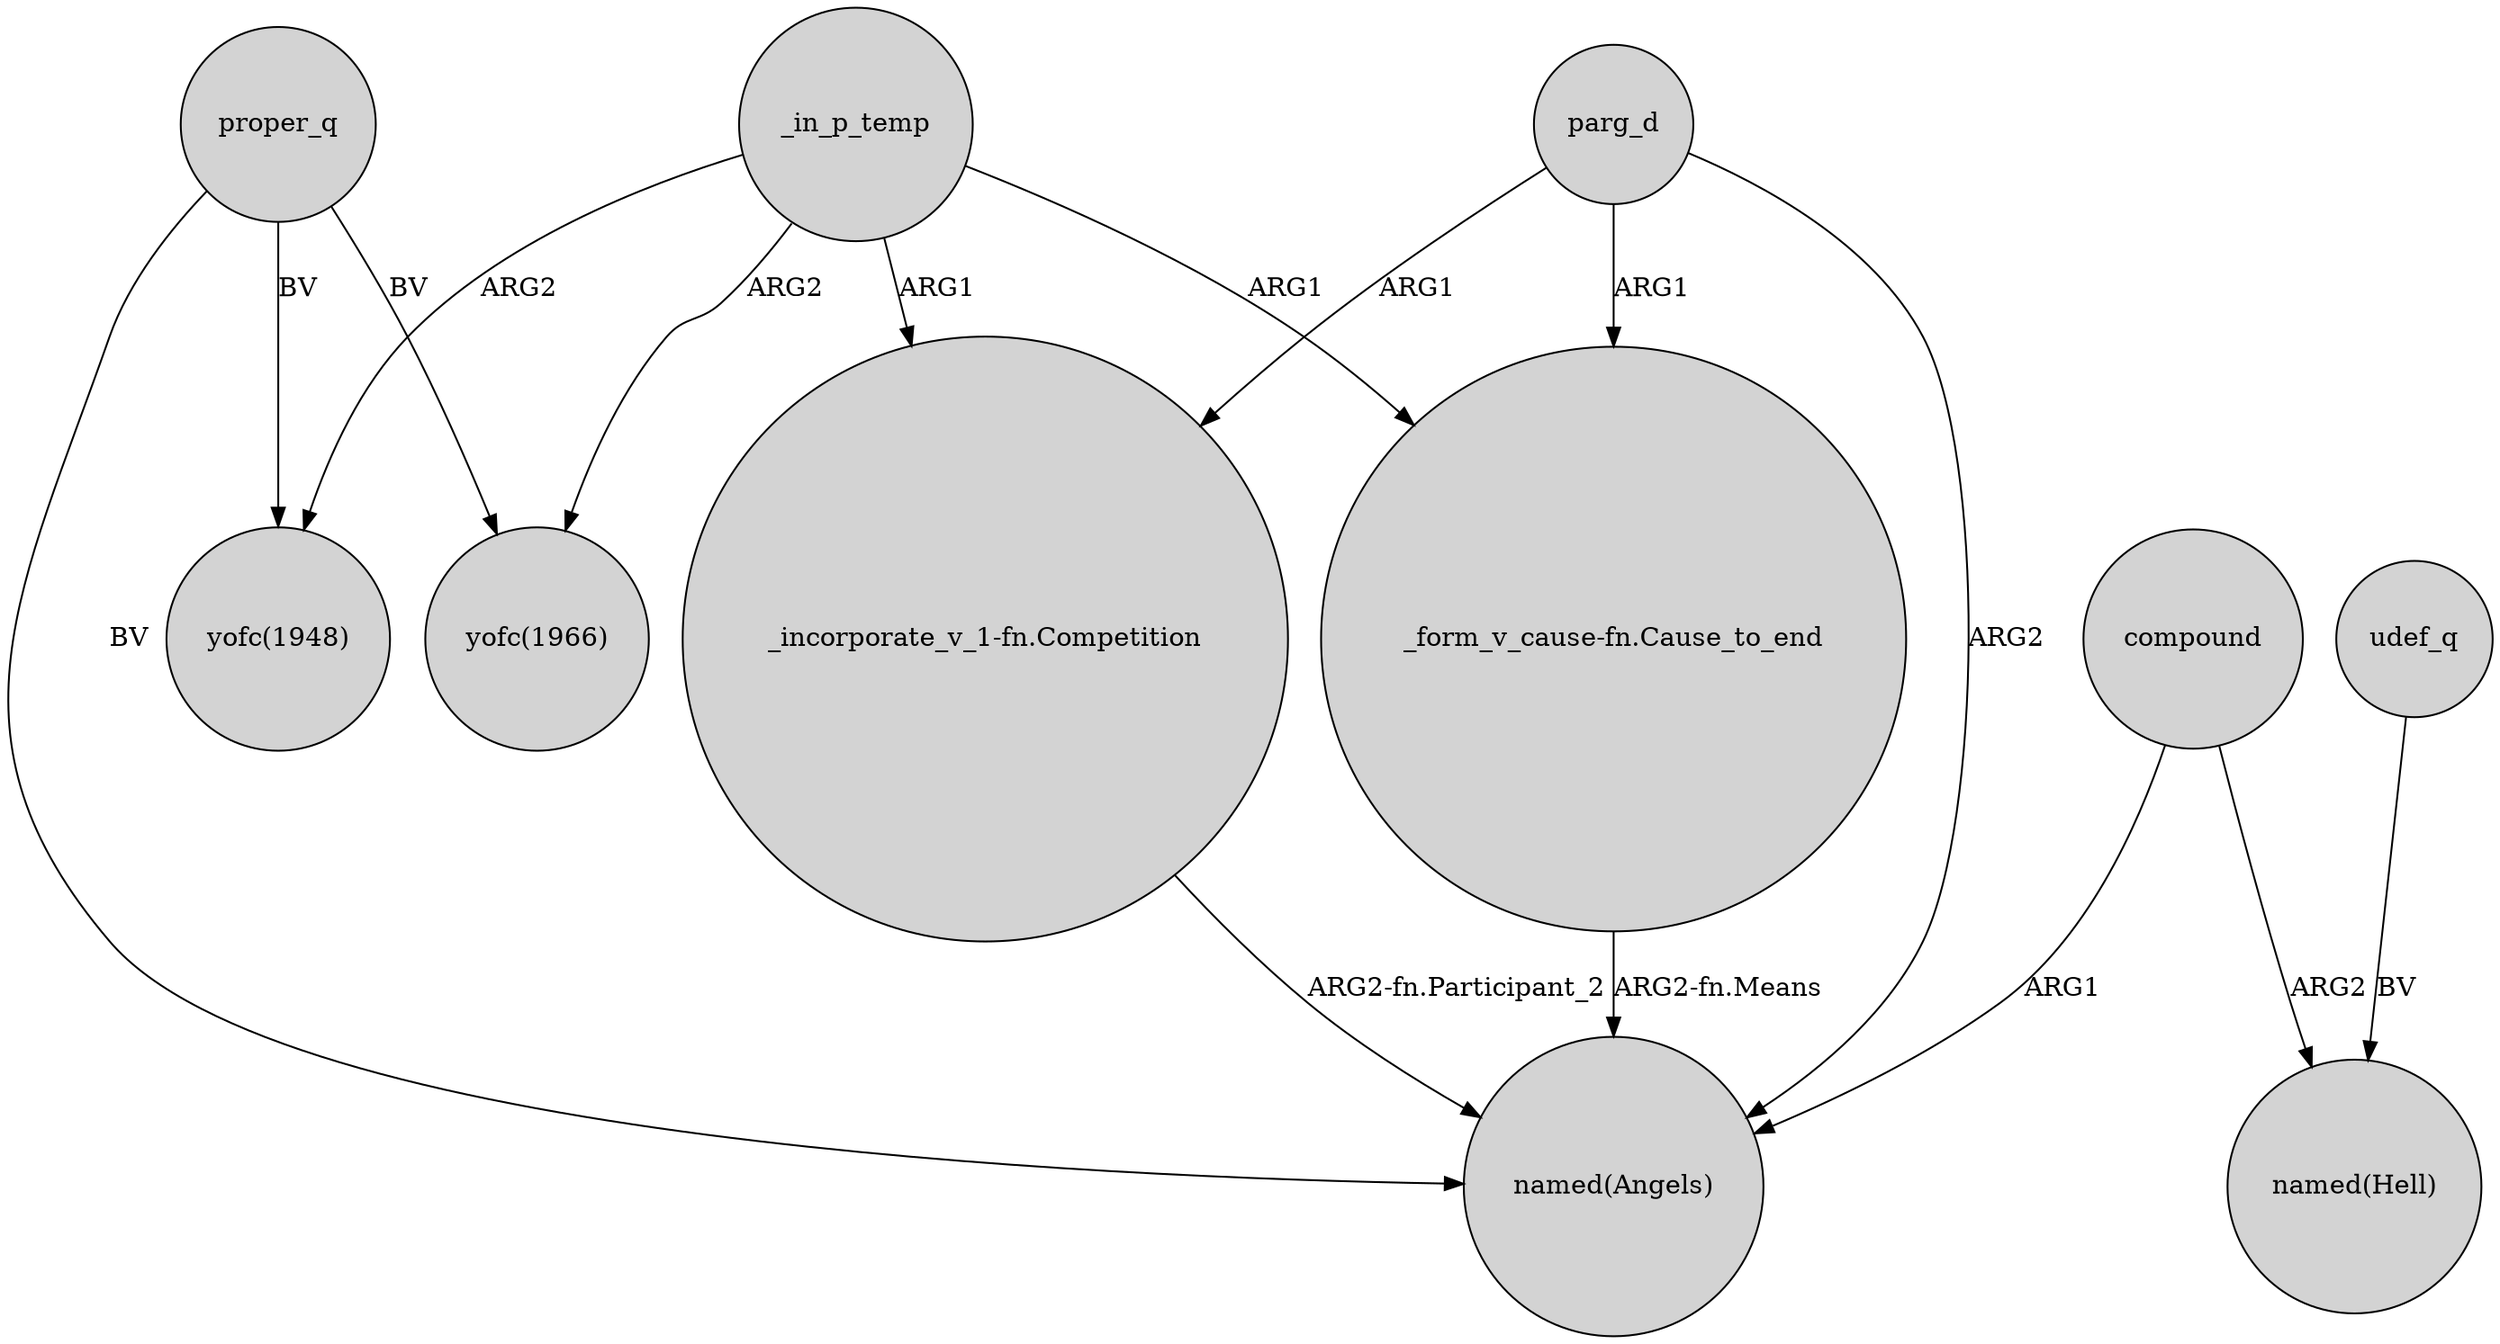digraph {
	node [shape=circle style=filled]
	"_incorporate_v_1-fn.Competition" -> "named(Angels)" [label="ARG2-fn.Participant_2"]
	proper_q -> "named(Angels)" [label=BV]
	udef_q -> "named(Hell)" [label=BV]
	"_form_v_cause-fn.Cause_to_end" -> "named(Angels)" [label="ARG2-fn.Means"]
	_in_p_temp -> "_form_v_cause-fn.Cause_to_end" [label=ARG1]
	proper_q -> "yofc(1948)" [label=BV]
	_in_p_temp -> "yofc(1948)" [label=ARG2]
	proper_q -> "yofc(1966)" [label=BV]
	compound -> "named(Angels)" [label=ARG1]
	parg_d -> "_form_v_cause-fn.Cause_to_end" [label=ARG1]
	parg_d -> "_incorporate_v_1-fn.Competition" [label=ARG1]
	compound -> "named(Hell)" [label=ARG2]
	_in_p_temp -> "yofc(1966)" [label=ARG2]
	_in_p_temp -> "_incorporate_v_1-fn.Competition" [label=ARG1]
	parg_d -> "named(Angels)" [label=ARG2]
}
